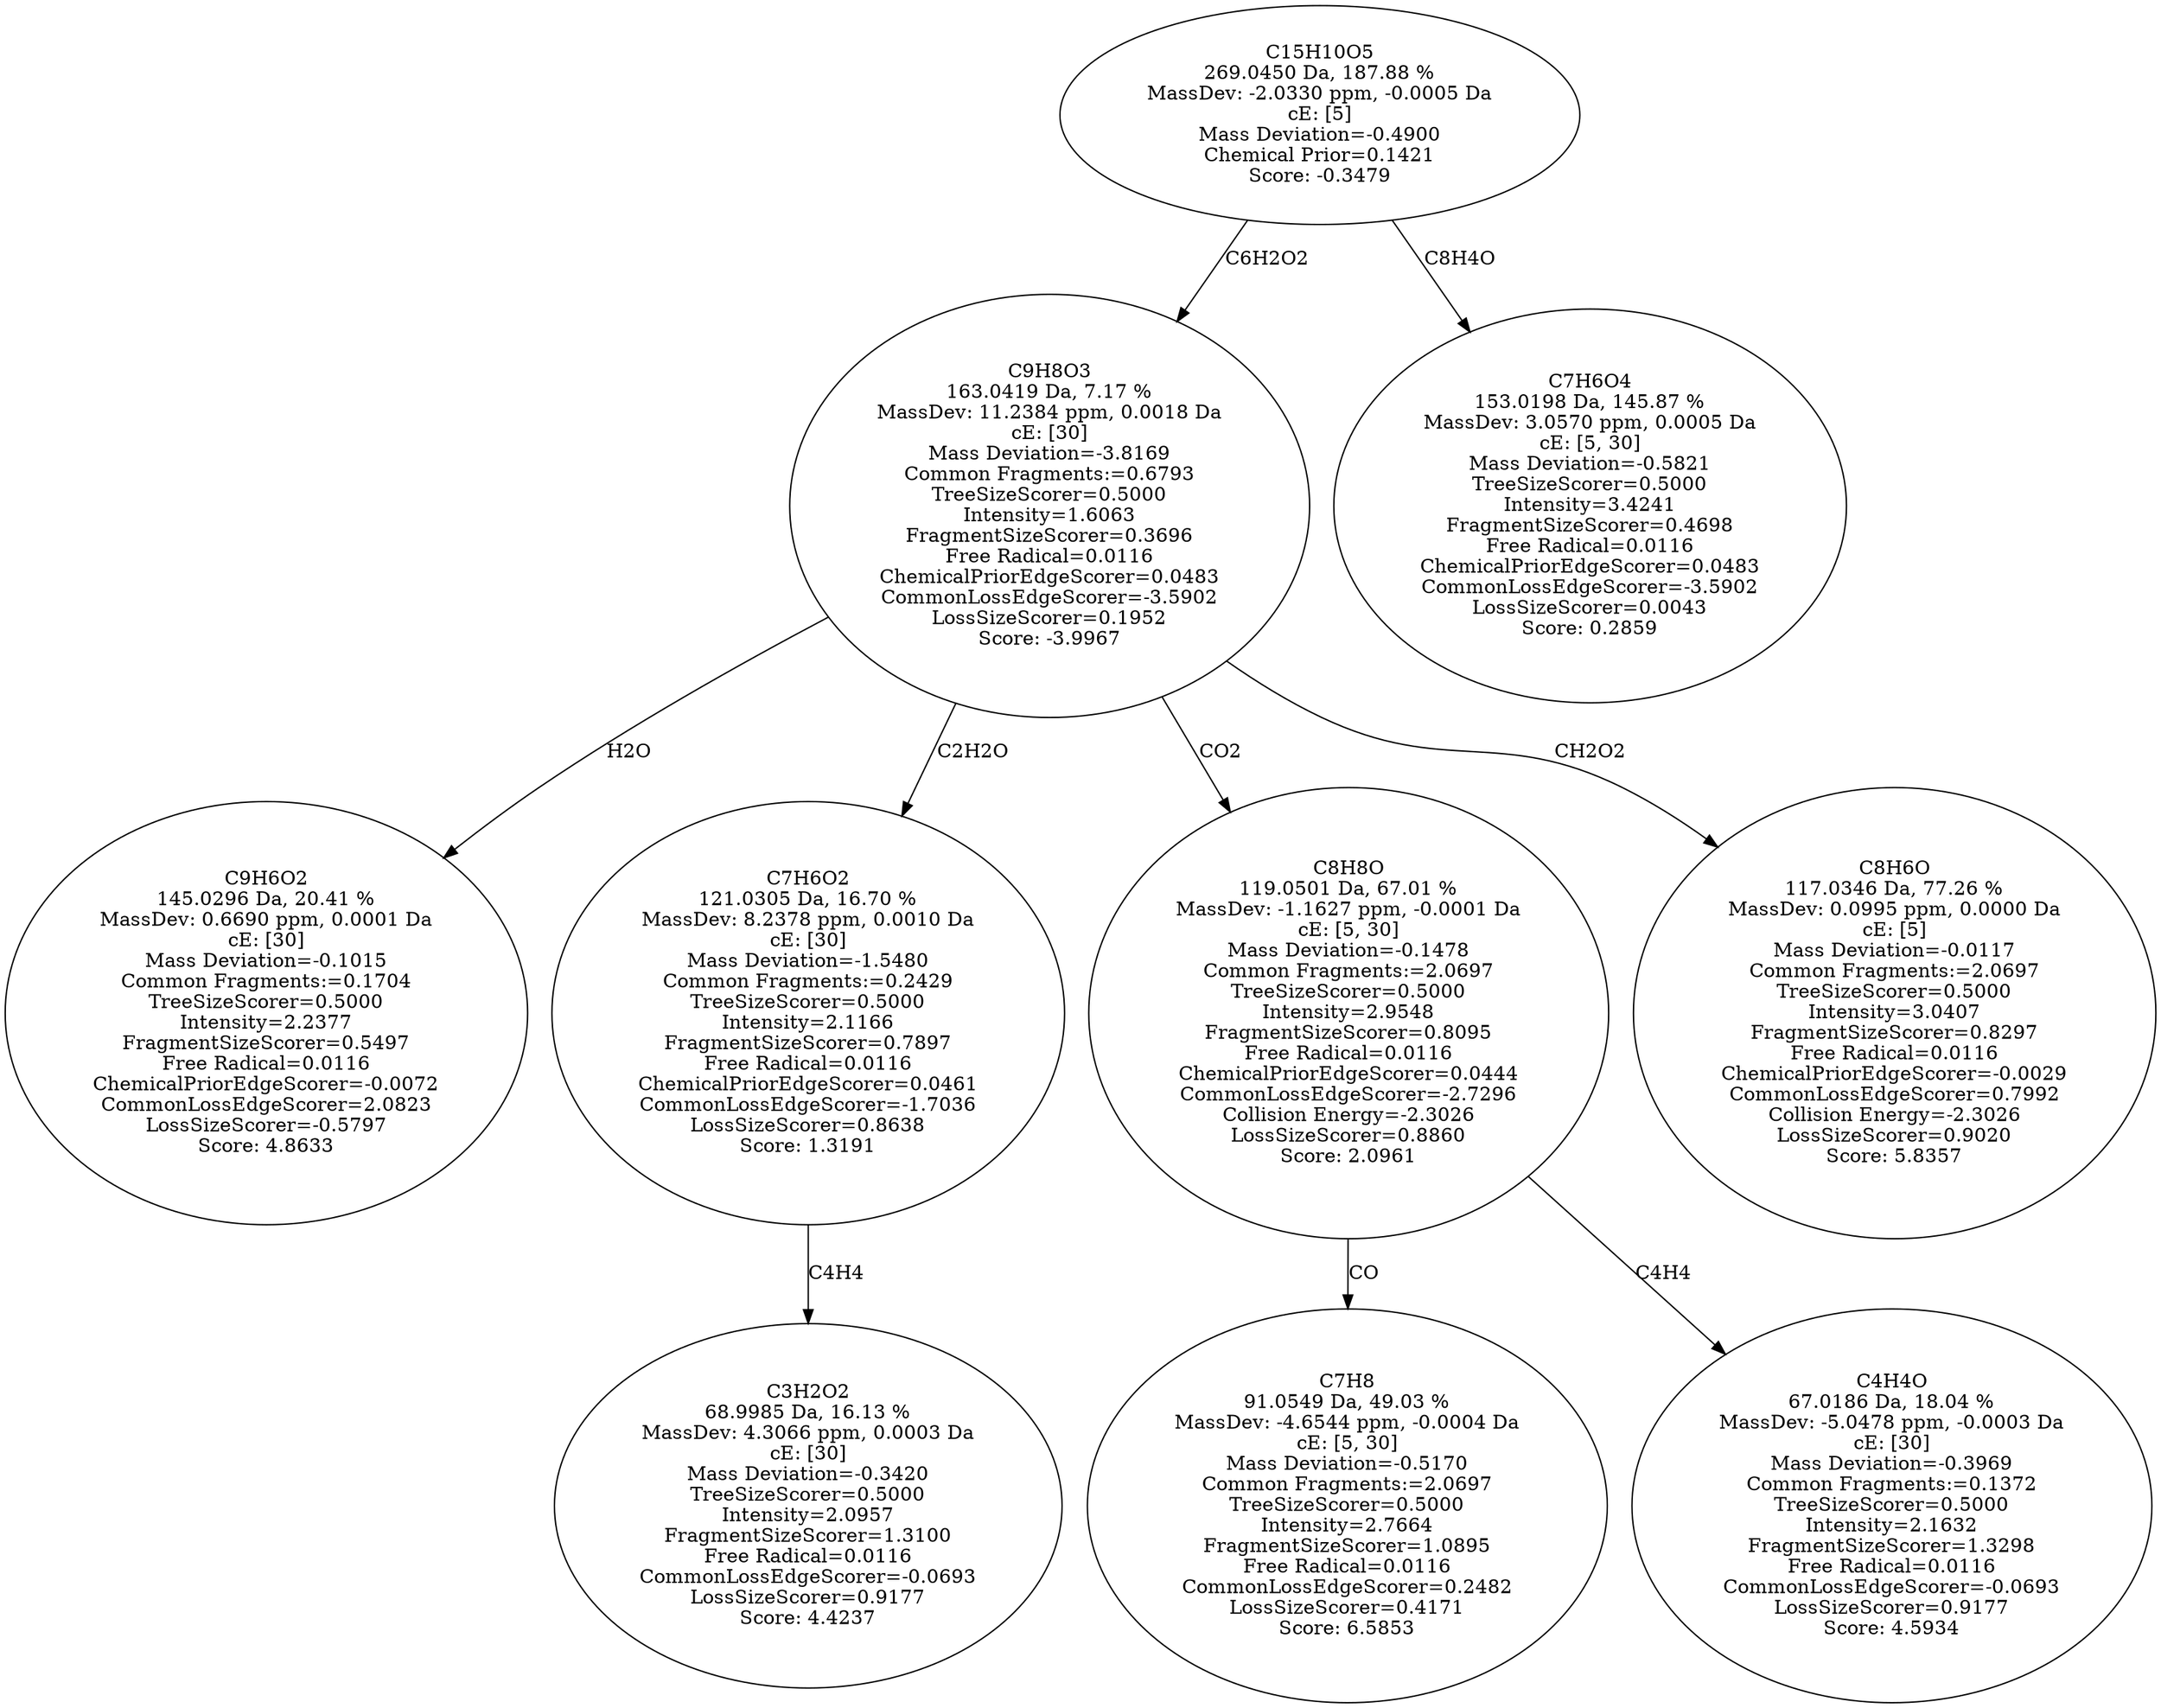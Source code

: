 strict digraph {
v1 [label="C9H6O2\n145.0296 Da, 20.41 %\nMassDev: 0.6690 ppm, 0.0001 Da\ncE: [30]\nMass Deviation=-0.1015\nCommon Fragments:=0.1704\nTreeSizeScorer=0.5000\nIntensity=2.2377\nFragmentSizeScorer=0.5497\nFree Radical=0.0116\nChemicalPriorEdgeScorer=-0.0072\nCommonLossEdgeScorer=2.0823\nLossSizeScorer=-0.5797\nScore: 4.8633"];
v2 [label="C3H2O2\n68.9985 Da, 16.13 %\nMassDev: 4.3066 ppm, 0.0003 Da\ncE: [30]\nMass Deviation=-0.3420\nTreeSizeScorer=0.5000\nIntensity=2.0957\nFragmentSizeScorer=1.3100\nFree Radical=0.0116\nCommonLossEdgeScorer=-0.0693\nLossSizeScorer=0.9177\nScore: 4.4237"];
v3 [label="C7H6O2\n121.0305 Da, 16.70 %\nMassDev: 8.2378 ppm, 0.0010 Da\ncE: [30]\nMass Deviation=-1.5480\nCommon Fragments:=0.2429\nTreeSizeScorer=0.5000\nIntensity=2.1166\nFragmentSizeScorer=0.7897\nFree Radical=0.0116\nChemicalPriorEdgeScorer=0.0461\nCommonLossEdgeScorer=-1.7036\nLossSizeScorer=0.8638\nScore: 1.3191"];
v4 [label="C7H8\n91.0549 Da, 49.03 %\nMassDev: -4.6544 ppm, -0.0004 Da\ncE: [5, 30]\nMass Deviation=-0.5170\nCommon Fragments:=2.0697\nTreeSizeScorer=0.5000\nIntensity=2.7664\nFragmentSizeScorer=1.0895\nFree Radical=0.0116\nCommonLossEdgeScorer=0.2482\nLossSizeScorer=0.4171\nScore: 6.5853"];
v5 [label="C4H4O\n67.0186 Da, 18.04 %\nMassDev: -5.0478 ppm, -0.0003 Da\ncE: [30]\nMass Deviation=-0.3969\nCommon Fragments:=0.1372\nTreeSizeScorer=0.5000\nIntensity=2.1632\nFragmentSizeScorer=1.3298\nFree Radical=0.0116\nCommonLossEdgeScorer=-0.0693\nLossSizeScorer=0.9177\nScore: 4.5934"];
v6 [label="C8H8O\n119.0501 Da, 67.01 %\nMassDev: -1.1627 ppm, -0.0001 Da\ncE: [5, 30]\nMass Deviation=-0.1478\nCommon Fragments:=2.0697\nTreeSizeScorer=0.5000\nIntensity=2.9548\nFragmentSizeScorer=0.8095\nFree Radical=0.0116\nChemicalPriorEdgeScorer=0.0444\nCommonLossEdgeScorer=-2.7296\nCollision Energy=-2.3026\nLossSizeScorer=0.8860\nScore: 2.0961"];
v7 [label="C8H6O\n117.0346 Da, 77.26 %\nMassDev: 0.0995 ppm, 0.0000 Da\ncE: [5]\nMass Deviation=-0.0117\nCommon Fragments:=2.0697\nTreeSizeScorer=0.5000\nIntensity=3.0407\nFragmentSizeScorer=0.8297\nFree Radical=0.0116\nChemicalPriorEdgeScorer=-0.0029\nCommonLossEdgeScorer=0.7992\nCollision Energy=-2.3026\nLossSizeScorer=0.9020\nScore: 5.8357"];
v8 [label="C9H8O3\n163.0419 Da, 7.17 %\nMassDev: 11.2384 ppm, 0.0018 Da\ncE: [30]\nMass Deviation=-3.8169\nCommon Fragments:=0.6793\nTreeSizeScorer=0.5000\nIntensity=1.6063\nFragmentSizeScorer=0.3696\nFree Radical=0.0116\nChemicalPriorEdgeScorer=0.0483\nCommonLossEdgeScorer=-3.5902\nLossSizeScorer=0.1952\nScore: -3.9967"];
v9 [label="C7H6O4\n153.0198 Da, 145.87 %\nMassDev: 3.0570 ppm, 0.0005 Da\ncE: [5, 30]\nMass Deviation=-0.5821\nTreeSizeScorer=0.5000\nIntensity=3.4241\nFragmentSizeScorer=0.4698\nFree Radical=0.0116\nChemicalPriorEdgeScorer=0.0483\nCommonLossEdgeScorer=-3.5902\nLossSizeScorer=0.0043\nScore: 0.2859"];
v10 [label="C15H10O5\n269.0450 Da, 187.88 %\nMassDev: -2.0330 ppm, -0.0005 Da\ncE: [5]\nMass Deviation=-0.4900\nChemical Prior=0.1421\nScore: -0.3479"];
v8 -> v1 [label="H2O"];
v3 -> v2 [label="C4H4"];
v8 -> v3 [label="C2H2O"];
v6 -> v4 [label="CO"];
v6 -> v5 [label="C4H4"];
v8 -> v6 [label="CO2"];
v8 -> v7 [label="CH2O2"];
v10 -> v8 [label="C6H2O2"];
v10 -> v9 [label="C8H4O"];
}